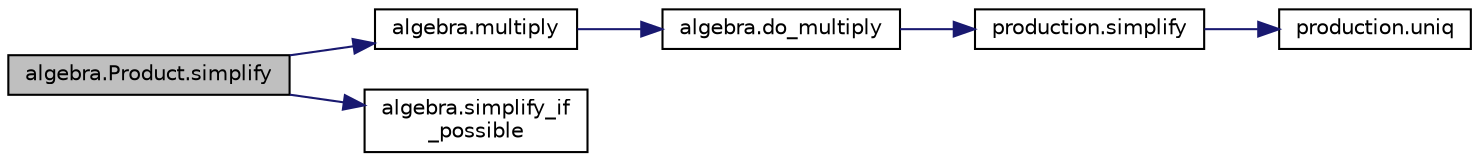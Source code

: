 digraph "algebra.Product.simplify"
{
  edge [fontname="Helvetica",fontsize="10",labelfontname="Helvetica",labelfontsize="10"];
  node [fontname="Helvetica",fontsize="10",shape=record];
  rankdir="LR";
  Node1 [label="algebra.Product.simplify",height=0.2,width=0.4,color="black", fillcolor="grey75", style="filled", fontcolor="black"];
  Node1 -> Node2 [color="midnightblue",fontsize="10",style="solid",fontname="Helvetica"];
  Node2 [label="algebra.multiply",height=0.2,width=0.4,color="black", fillcolor="white", style="filled",URL="$namespacealgebra.html#a1293927dfb502302e1bfafa581d2d602"];
  Node2 -> Node3 [color="midnightblue",fontsize="10",style="solid",fontname="Helvetica"];
  Node3 [label="algebra.do_multiply",height=0.2,width=0.4,color="black", fillcolor="white", style="filled",URL="$namespacealgebra.html#a5ea0efba014ee3b9e07e77132793757c"];
  Node3 -> Node4 [color="midnightblue",fontsize="10",style="solid",fontname="Helvetica"];
  Node4 [label="production.simplify",height=0.2,width=0.4,color="black", fillcolor="white", style="filled",URL="$namespaceproduction.html#a9cdd2d9b32a63904d61e06f5a0e3932e"];
  Node4 -> Node5 [color="midnightblue",fontsize="10",style="solid",fontname="Helvetica"];
  Node5 [label="production.uniq",height=0.2,width=0.4,color="black", fillcolor="white", style="filled",URL="$namespaceproduction.html#aaa6f4f50810b5cf264bd619fe117ecd1"];
  Node1 -> Node6 [color="midnightblue",fontsize="10",style="solid",fontname="Helvetica"];
  Node6 [label="algebra.simplify_if\l_possible",height=0.2,width=0.4,color="black", fillcolor="white", style="filled",URL="$namespacealgebra.html#a3d670661d8c8c55f6bbdd902678f08a8"];
}
